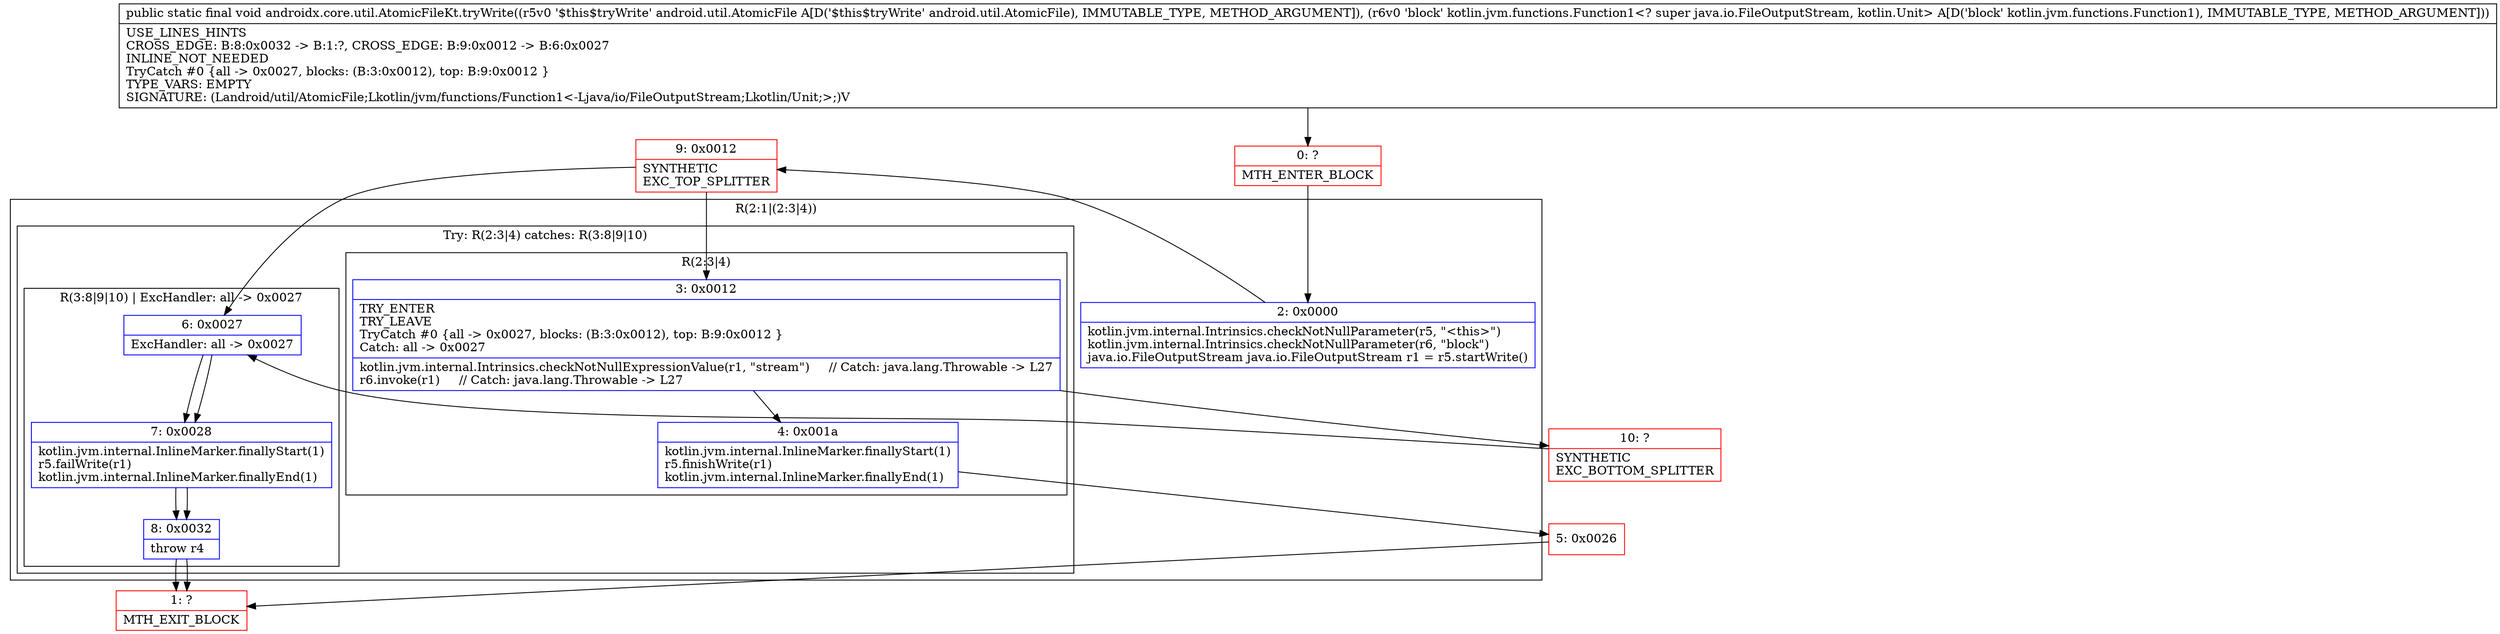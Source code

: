 digraph "CFG forandroidx.core.util.AtomicFileKt.tryWrite(Landroid\/util\/AtomicFile;Lkotlin\/jvm\/functions\/Function1;)V" {
subgraph cluster_Region_288458276 {
label = "R(2:1|(2:3|4))";
node [shape=record,color=blue];
Node_2 [shape=record,label="{2\:\ 0x0000|kotlin.jvm.internal.Intrinsics.checkNotNullParameter(r5, \"\<this\>\")\lkotlin.jvm.internal.Intrinsics.checkNotNullParameter(r6, \"block\")\ljava.io.FileOutputStream java.io.FileOutputStream r1 = r5.startWrite()\l}"];
subgraph cluster_TryCatchRegion_1453217602 {
label = "Try: R(2:3|4) catches: R(3:8|9|10)";
node [shape=record,color=blue];
subgraph cluster_Region_1096049968 {
label = "R(2:3|4)";
node [shape=record,color=blue];
Node_3 [shape=record,label="{3\:\ 0x0012|TRY_ENTER\lTRY_LEAVE\lTryCatch #0 \{all \-\> 0x0027, blocks: (B:3:0x0012), top: B:9:0x0012 \}\lCatch: all \-\> 0x0027\l|kotlin.jvm.internal.Intrinsics.checkNotNullExpressionValue(r1, \"stream\")     \/\/ Catch: java.lang.Throwable \-\> L27\lr6.invoke(r1)     \/\/ Catch: java.lang.Throwable \-\> L27\l}"];
Node_4 [shape=record,label="{4\:\ 0x001a|kotlin.jvm.internal.InlineMarker.finallyStart(1)\lr5.finishWrite(r1)\lkotlin.jvm.internal.InlineMarker.finallyEnd(1)\l}"];
}
subgraph cluster_Region_1395489081 {
label = "R(3:8|9|10) | ExcHandler: all \-\> 0x0027\l";
node [shape=record,color=blue];
Node_6 [shape=record,label="{6\:\ 0x0027|ExcHandler: all \-\> 0x0027\l}"];
Node_7 [shape=record,label="{7\:\ 0x0028|kotlin.jvm.internal.InlineMarker.finallyStart(1)\lr5.failWrite(r1)\lkotlin.jvm.internal.InlineMarker.finallyEnd(1)\l}"];
Node_8 [shape=record,label="{8\:\ 0x0032|throw r4\l}"];
}
}
}
subgraph cluster_Region_1395489081 {
label = "R(3:8|9|10) | ExcHandler: all \-\> 0x0027\l";
node [shape=record,color=blue];
Node_6 [shape=record,label="{6\:\ 0x0027|ExcHandler: all \-\> 0x0027\l}"];
Node_7 [shape=record,label="{7\:\ 0x0028|kotlin.jvm.internal.InlineMarker.finallyStart(1)\lr5.failWrite(r1)\lkotlin.jvm.internal.InlineMarker.finallyEnd(1)\l}"];
Node_8 [shape=record,label="{8\:\ 0x0032|throw r4\l}"];
}
Node_0 [shape=record,color=red,label="{0\:\ ?|MTH_ENTER_BLOCK\l}"];
Node_9 [shape=record,color=red,label="{9\:\ 0x0012|SYNTHETIC\lEXC_TOP_SPLITTER\l}"];
Node_5 [shape=record,color=red,label="{5\:\ 0x0026}"];
Node_1 [shape=record,color=red,label="{1\:\ ?|MTH_EXIT_BLOCK\l}"];
Node_10 [shape=record,color=red,label="{10\:\ ?|SYNTHETIC\lEXC_BOTTOM_SPLITTER\l}"];
MethodNode[shape=record,label="{public static final void androidx.core.util.AtomicFileKt.tryWrite((r5v0 '$this$tryWrite' android.util.AtomicFile A[D('$this$tryWrite' android.util.AtomicFile), IMMUTABLE_TYPE, METHOD_ARGUMENT]), (r6v0 'block' kotlin.jvm.functions.Function1\<? super java.io.FileOutputStream, kotlin.Unit\> A[D('block' kotlin.jvm.functions.Function1), IMMUTABLE_TYPE, METHOD_ARGUMENT]))  | USE_LINES_HINTS\lCROSS_EDGE: B:8:0x0032 \-\> B:1:?, CROSS_EDGE: B:9:0x0012 \-\> B:6:0x0027\lINLINE_NOT_NEEDED\lTryCatch #0 \{all \-\> 0x0027, blocks: (B:3:0x0012), top: B:9:0x0012 \}\lTYPE_VARS: EMPTY\lSIGNATURE: (Landroid\/util\/AtomicFile;Lkotlin\/jvm\/functions\/Function1\<\-Ljava\/io\/FileOutputStream;Lkotlin\/Unit;\>;)V\l}"];
MethodNode -> Node_0;Node_2 -> Node_9;
Node_3 -> Node_4;
Node_3 -> Node_10;
Node_4 -> Node_5;
Node_6 -> Node_7;
Node_7 -> Node_8;
Node_8 -> Node_1;
Node_6 -> Node_7;
Node_7 -> Node_8;
Node_8 -> Node_1;
Node_0 -> Node_2;
Node_9 -> Node_3;
Node_9 -> Node_6;
Node_5 -> Node_1;
Node_10 -> Node_6;
}

